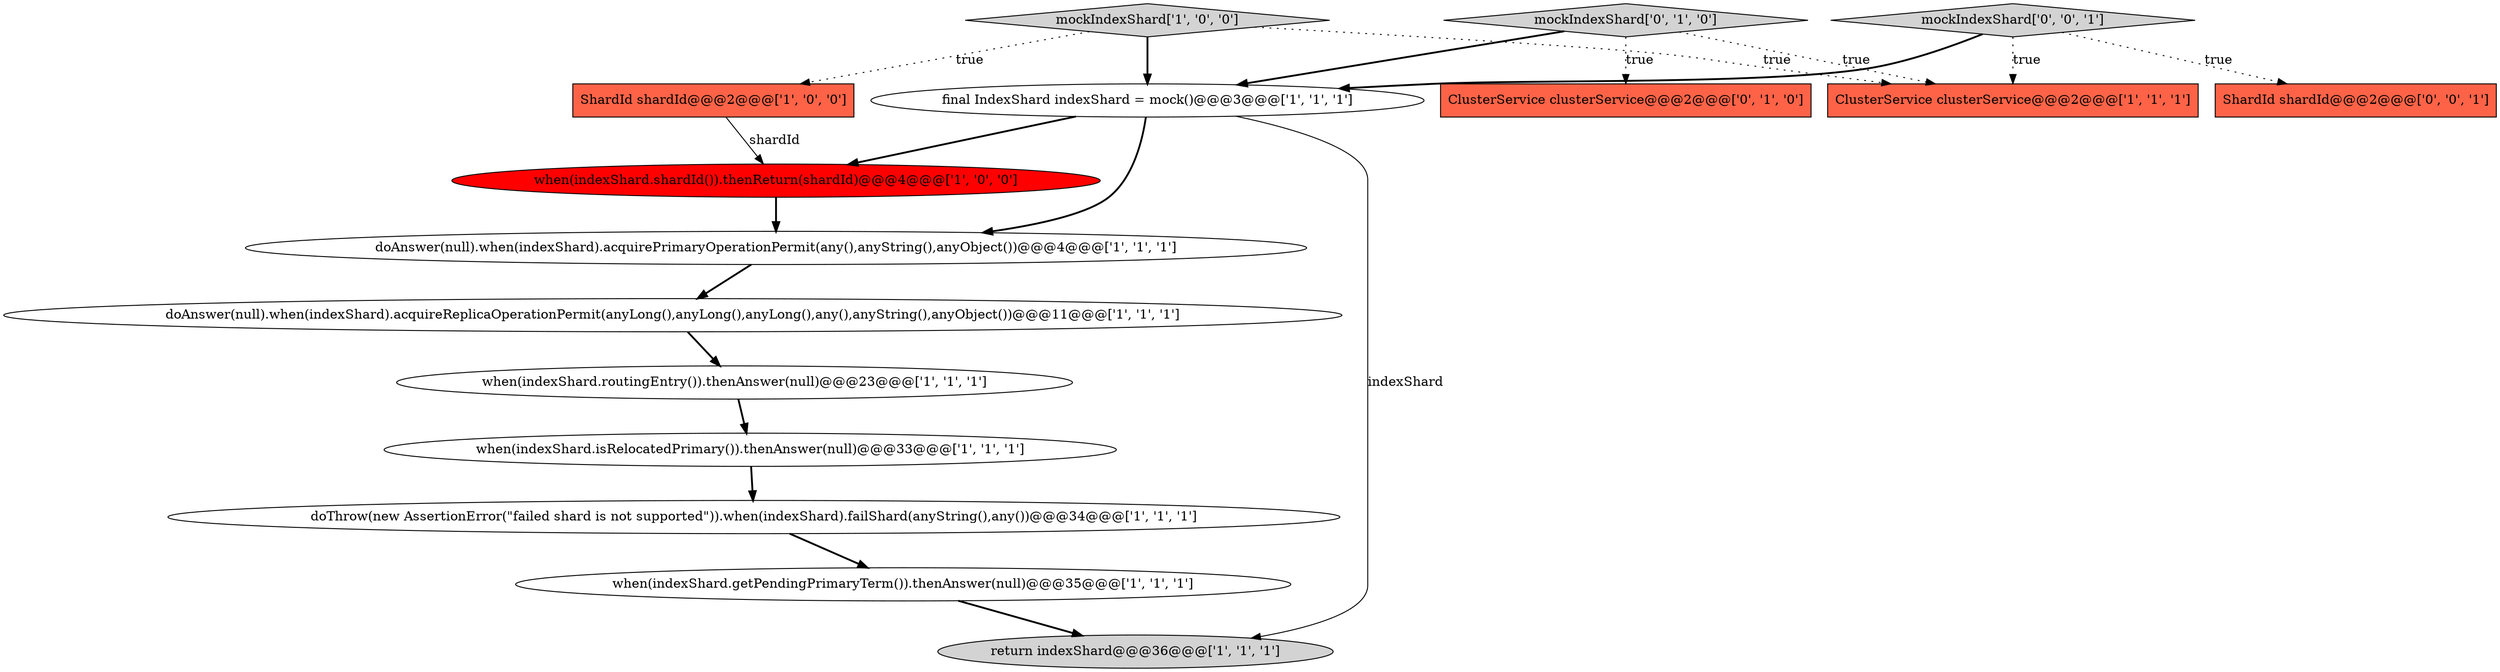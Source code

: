 digraph {
7 [style = filled, label = "when(indexShard.isRelocatedPrimary()).thenAnswer(null)@@@33@@@['1', '1', '1']", fillcolor = white, shape = ellipse image = "AAA0AAABBB1BBB"];
8 [style = filled, label = "doThrow(new AssertionError(\"failed shard is not supported\")).when(indexShard).failShard(anyString(),any())@@@34@@@['1', '1', '1']", fillcolor = white, shape = ellipse image = "AAA0AAABBB1BBB"];
9 [style = filled, label = "ClusterService clusterService@@@2@@@['1', '1', '1']", fillcolor = tomato, shape = box image = "AAA0AAABBB1BBB"];
4 [style = filled, label = "return indexShard@@@36@@@['1', '1', '1']", fillcolor = lightgray, shape = ellipse image = "AAA0AAABBB1BBB"];
13 [style = filled, label = "mockIndexShard['0', '1', '0']", fillcolor = lightgray, shape = diamond image = "AAA0AAABBB2BBB"];
5 [style = filled, label = "when(indexShard.getPendingPrimaryTerm()).thenAnswer(null)@@@35@@@['1', '1', '1']", fillcolor = white, shape = ellipse image = "AAA0AAABBB1BBB"];
3 [style = filled, label = "when(indexShard.routingEntry()).thenAnswer(null)@@@23@@@['1', '1', '1']", fillcolor = white, shape = ellipse image = "AAA0AAABBB1BBB"];
1 [style = filled, label = "doAnswer(null).when(indexShard).acquireReplicaOperationPermit(anyLong(),anyLong(),anyLong(),any(),anyString(),anyObject())@@@11@@@['1', '1', '1']", fillcolor = white, shape = ellipse image = "AAA0AAABBB1BBB"];
2 [style = filled, label = "doAnswer(null).when(indexShard).acquirePrimaryOperationPermit(any(),anyString(),anyObject())@@@4@@@['1', '1', '1']", fillcolor = white, shape = ellipse image = "AAA0AAABBB1BBB"];
0 [style = filled, label = "when(indexShard.shardId()).thenReturn(shardId)@@@4@@@['1', '0', '0']", fillcolor = red, shape = ellipse image = "AAA1AAABBB1BBB"];
12 [style = filled, label = "ClusterService clusterService@@@2@@@['0', '1', '0']", fillcolor = tomato, shape = box image = "AAA0AAABBB2BBB"];
14 [style = filled, label = "ShardId shardId@@@2@@@['0', '0', '1']", fillcolor = tomato, shape = box image = "AAA0AAABBB3BBB"];
11 [style = filled, label = "mockIndexShard['1', '0', '0']", fillcolor = lightgray, shape = diamond image = "AAA0AAABBB1BBB"];
6 [style = filled, label = "ShardId shardId@@@2@@@['1', '0', '0']", fillcolor = tomato, shape = box image = "AAA0AAABBB1BBB"];
15 [style = filled, label = "mockIndexShard['0', '0', '1']", fillcolor = lightgray, shape = diamond image = "AAA0AAABBB3BBB"];
10 [style = filled, label = "final IndexShard indexShard = mock()@@@3@@@['1', '1', '1']", fillcolor = white, shape = ellipse image = "AAA0AAABBB1BBB"];
1->3 [style = bold, label=""];
6->0 [style = solid, label="shardId"];
13->10 [style = bold, label=""];
10->4 [style = solid, label="indexShard"];
10->2 [style = bold, label=""];
5->4 [style = bold, label=""];
15->10 [style = bold, label=""];
11->9 [style = dotted, label="true"];
8->5 [style = bold, label=""];
15->14 [style = dotted, label="true"];
3->7 [style = bold, label=""];
7->8 [style = bold, label=""];
13->12 [style = dotted, label="true"];
11->10 [style = bold, label=""];
11->6 [style = dotted, label="true"];
2->1 [style = bold, label=""];
10->0 [style = bold, label=""];
15->9 [style = dotted, label="true"];
0->2 [style = bold, label=""];
13->9 [style = dotted, label="true"];
}
